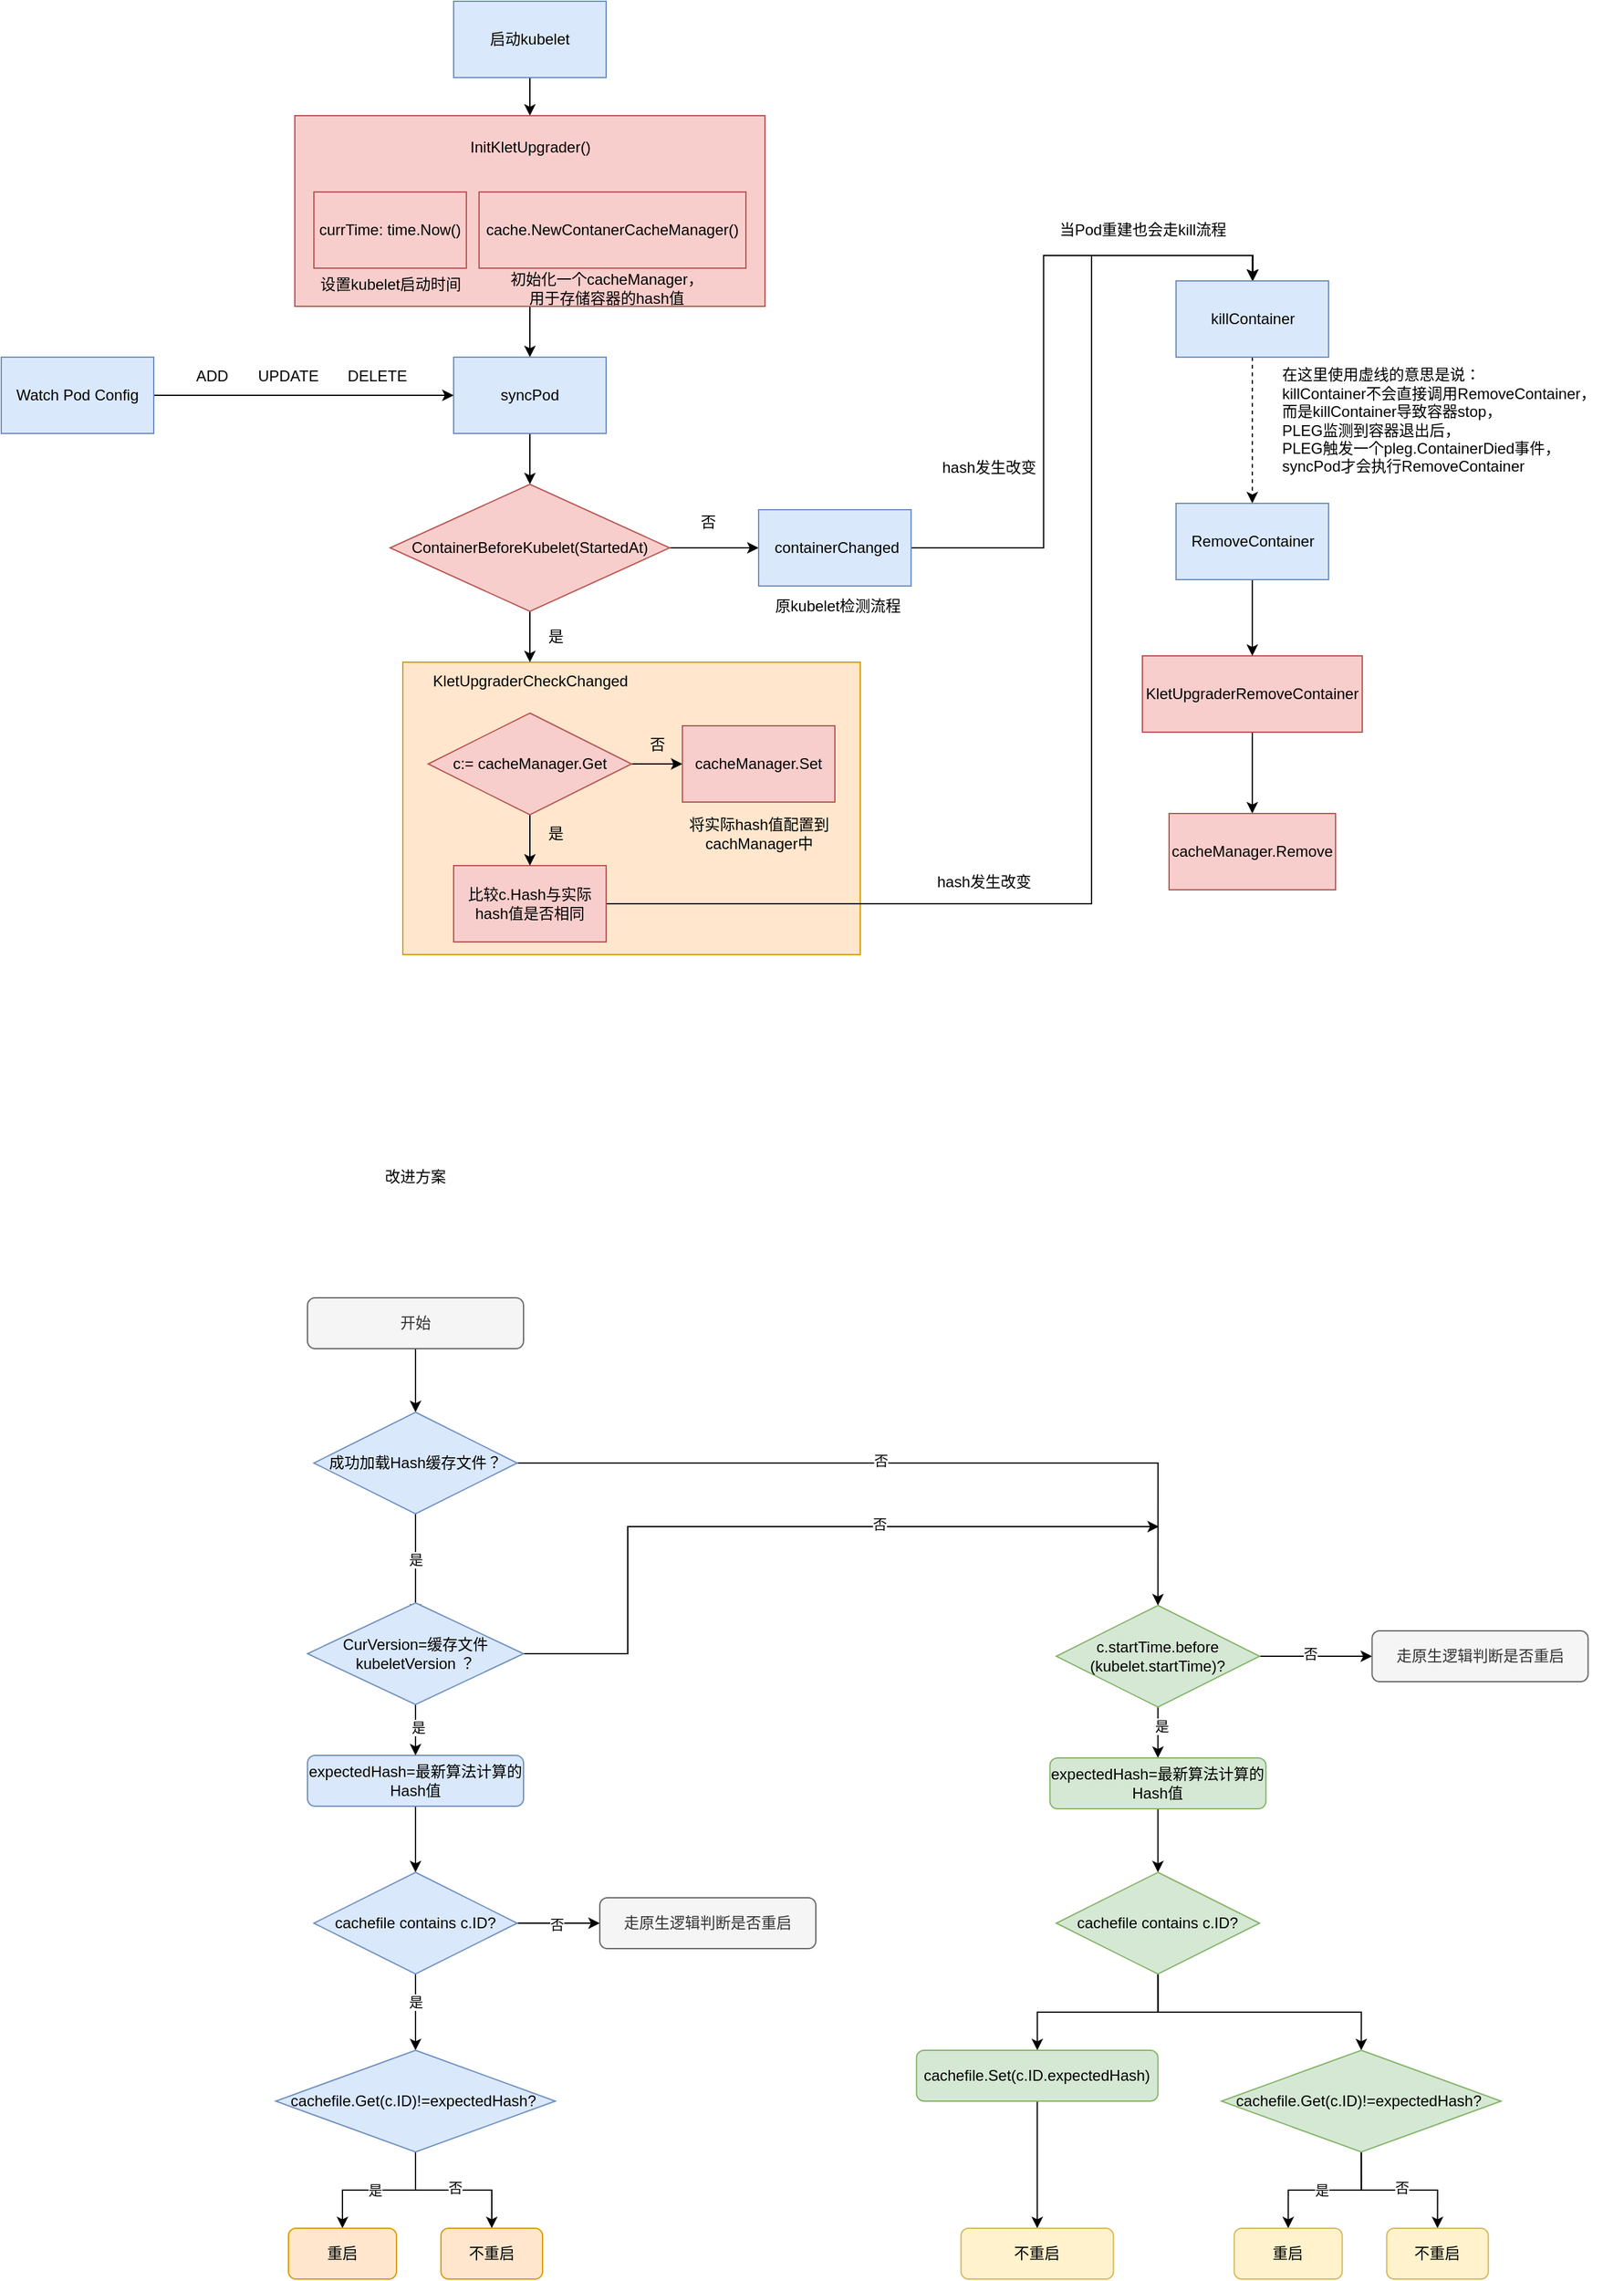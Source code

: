 <mxfile version="22.1.7" type="github">
  <diagram id="X08VomumUoIh8Yne1twp" name="第 1 页">
    <mxGraphModel dx="1147" dy="594" grid="1" gridSize="10" guides="1" tooltips="1" connect="1" arrows="1" fold="1" page="1" pageScale="1" pageWidth="3300" pageHeight="4681" math="0" shadow="0">
      <root>
        <mxCell id="0" />
        <mxCell id="1" parent="0" />
        <mxCell id="TsyQKbCZCgT8LZnBOGjz-36" value="" style="rounded=0;whiteSpace=wrap;html=1;fillColor=#ffe6cc;strokeColor=#d79b00;" parent="1" vertex="1">
          <mxGeometry x="330" y="700" width="360" height="230" as="geometry" />
        </mxCell>
        <mxCell id="TsyQKbCZCgT8LZnBOGjz-11" style="edgeStyle=orthogonalEdgeStyle;rounded=0;orthogonalLoop=1;jettySize=auto;html=1;exitX=0.5;exitY=1;exitDx=0;exitDy=0;entryX=0.5;entryY=0;entryDx=0;entryDy=0;" parent="1" source="TsyQKbCZCgT8LZnBOGjz-1" target="TsyQKbCZCgT8LZnBOGjz-2" edge="1">
          <mxGeometry relative="1" as="geometry" />
        </mxCell>
        <mxCell id="TsyQKbCZCgT8LZnBOGjz-1" value="启动kubelet" style="rounded=0;whiteSpace=wrap;html=1;fillColor=#dae8fc;strokeColor=#6c8ebf;" parent="1" vertex="1">
          <mxGeometry x="370" y="180" width="120" height="60" as="geometry" />
        </mxCell>
        <mxCell id="TsyQKbCZCgT8LZnBOGjz-12" style="edgeStyle=orthogonalEdgeStyle;rounded=0;orthogonalLoop=1;jettySize=auto;html=1;exitX=0.5;exitY=1;exitDx=0;exitDy=0;entryX=0.5;entryY=0;entryDx=0;entryDy=0;" parent="1" source="TsyQKbCZCgT8LZnBOGjz-2" target="TsyQKbCZCgT8LZnBOGjz-3" edge="1">
          <mxGeometry relative="1" as="geometry" />
        </mxCell>
        <mxCell id="TsyQKbCZCgT8LZnBOGjz-2" value="" style="rounded=0;whiteSpace=wrap;html=1;fillColor=#f8cecc;strokeColor=#b85450;" parent="1" vertex="1">
          <mxGeometry x="245" y="270" width="370" height="150" as="geometry" />
        </mxCell>
        <mxCell id="TsyQKbCZCgT8LZnBOGjz-13" style="edgeStyle=orthogonalEdgeStyle;rounded=0;orthogonalLoop=1;jettySize=auto;html=1;exitX=0.5;exitY=1;exitDx=0;exitDy=0;entryX=0.5;entryY=0;entryDx=0;entryDy=0;" parent="1" source="TsyQKbCZCgT8LZnBOGjz-3" target="TsyQKbCZCgT8LZnBOGjz-6" edge="1">
          <mxGeometry relative="1" as="geometry" />
        </mxCell>
        <mxCell id="TsyQKbCZCgT8LZnBOGjz-3" value="syncPod" style="rounded=0;whiteSpace=wrap;html=1;fillColor=#dae8fc;strokeColor=#6c8ebf;" parent="1" vertex="1">
          <mxGeometry x="370" y="460" width="120" height="60" as="geometry" />
        </mxCell>
        <mxCell id="TsyQKbCZCgT8LZnBOGjz-8" style="edgeStyle=orthogonalEdgeStyle;rounded=0;orthogonalLoop=1;jettySize=auto;html=1;exitX=0.5;exitY=1;exitDx=0;exitDy=0;entryX=0.5;entryY=0;entryDx=0;entryDy=0;" parent="1" source="TsyQKbCZCgT8LZnBOGjz-6" edge="1">
          <mxGeometry relative="1" as="geometry">
            <mxPoint x="430" y="700" as="targetPoint" />
          </mxGeometry>
        </mxCell>
        <mxCell id="TsyQKbCZCgT8LZnBOGjz-9" style="edgeStyle=orthogonalEdgeStyle;rounded=0;orthogonalLoop=1;jettySize=auto;html=1;exitX=1;exitY=0.5;exitDx=0;exitDy=0;entryX=0;entryY=0.5;entryDx=0;entryDy=0;" parent="1" source="TsyQKbCZCgT8LZnBOGjz-6" target="TsyQKbCZCgT8LZnBOGjz-7" edge="1">
          <mxGeometry relative="1" as="geometry" />
        </mxCell>
        <mxCell id="TsyQKbCZCgT8LZnBOGjz-6" value="ContainerBeforeKubelet(StartedAt)" style="rhombus;whiteSpace=wrap;html=1;fillColor=#f8cecc;strokeColor=#b85450;" parent="1" vertex="1">
          <mxGeometry x="320" y="560" width="220" height="100" as="geometry" />
        </mxCell>
        <mxCell id="TsyQKbCZCgT8LZnBOGjz-56" style="edgeStyle=orthogonalEdgeStyle;rounded=0;orthogonalLoop=1;jettySize=auto;html=1;exitX=1;exitY=0.5;exitDx=0;exitDy=0;entryX=0.5;entryY=0;entryDx=0;entryDy=0;" parent="1" source="TsyQKbCZCgT8LZnBOGjz-7" target="TsyQKbCZCgT8LZnBOGjz-51" edge="1">
          <mxGeometry relative="1" as="geometry" />
        </mxCell>
        <mxCell id="TsyQKbCZCgT8LZnBOGjz-7" value="&amp;nbsp;containerChanged" style="rounded=0;whiteSpace=wrap;html=1;fillColor=#dae8fc;strokeColor=#6c8ebf;" parent="1" vertex="1">
          <mxGeometry x="610" y="580" width="120" height="60" as="geometry" />
        </mxCell>
        <mxCell id="TsyQKbCZCgT8LZnBOGjz-14" value="否" style="text;html=1;align=center;verticalAlign=middle;resizable=0;points=[];autosize=1;strokeColor=none;fillColor=none;" parent="1" vertex="1">
          <mxGeometry x="550" y="575" width="40" height="30" as="geometry" />
        </mxCell>
        <mxCell id="TsyQKbCZCgT8LZnBOGjz-15" value="是" style="text;html=1;align=center;verticalAlign=middle;resizable=0;points=[];autosize=1;strokeColor=none;fillColor=none;" parent="1" vertex="1">
          <mxGeometry x="430" y="665" width="40" height="30" as="geometry" />
        </mxCell>
        <mxCell id="TsyQKbCZCgT8LZnBOGjz-31" value="currTime: time.Now()" style="rounded=0;whiteSpace=wrap;html=1;fillColor=#f8cecc;strokeColor=#b85450;" parent="1" vertex="1">
          <mxGeometry x="260" y="330" width="120" height="60" as="geometry" />
        </mxCell>
        <mxCell id="TsyQKbCZCgT8LZnBOGjz-32" value="cache.NewContanerCacheManager()" style="rounded=0;whiteSpace=wrap;html=1;fillColor=#f8cecc;strokeColor=#b85450;" parent="1" vertex="1">
          <mxGeometry x="390" y="330" width="210" height="60" as="geometry" />
        </mxCell>
        <mxCell id="TsyQKbCZCgT8LZnBOGjz-33" value="&lt;span style=&quot;&quot;&gt;InitKletUpgrader()&lt;/span&gt;" style="text;html=1;align=center;verticalAlign=middle;resizable=0;points=[];autosize=1;strokeColor=none;fillColor=none;" parent="1" vertex="1">
          <mxGeometry x="370" y="280" width="120" height="30" as="geometry" />
        </mxCell>
        <mxCell id="TsyQKbCZCgT8LZnBOGjz-58" style="edgeStyle=orthogonalEdgeStyle;rounded=0;orthogonalLoop=1;jettySize=auto;html=1;exitX=1;exitY=0.5;exitDx=0;exitDy=0;entryX=0.5;entryY=0;entryDx=0;entryDy=0;" parent="1" source="TsyQKbCZCgT8LZnBOGjz-37" target="TsyQKbCZCgT8LZnBOGjz-51" edge="1">
          <mxGeometry relative="1" as="geometry">
            <Array as="points">
              <mxPoint x="872" y="890" />
              <mxPoint x="872" y="380" />
              <mxPoint x="999" y="380" />
              <mxPoint x="999" y="400" />
            </Array>
          </mxGeometry>
        </mxCell>
        <mxCell id="TsyQKbCZCgT8LZnBOGjz-37" value="比较c.Hash与实际hash值是否相同" style="rounded=0;whiteSpace=wrap;html=1;fillColor=#f8cecc;strokeColor=#b85450;" parent="1" vertex="1">
          <mxGeometry x="370" y="860" width="120" height="60" as="geometry" />
        </mxCell>
        <mxCell id="TsyQKbCZCgT8LZnBOGjz-41" style="edgeStyle=orthogonalEdgeStyle;rounded=0;orthogonalLoop=1;jettySize=auto;html=1;exitX=1;exitY=0.5;exitDx=0;exitDy=0;entryX=0;entryY=0.5;entryDx=0;entryDy=0;" parent="1" source="TsyQKbCZCgT8LZnBOGjz-38" target="TsyQKbCZCgT8LZnBOGjz-39" edge="1">
          <mxGeometry relative="1" as="geometry" />
        </mxCell>
        <mxCell id="TsyQKbCZCgT8LZnBOGjz-42" style="edgeStyle=orthogonalEdgeStyle;rounded=0;orthogonalLoop=1;jettySize=auto;html=1;exitX=0.5;exitY=1;exitDx=0;exitDy=0;entryX=0.5;entryY=0;entryDx=0;entryDy=0;" parent="1" source="TsyQKbCZCgT8LZnBOGjz-38" target="TsyQKbCZCgT8LZnBOGjz-37" edge="1">
          <mxGeometry relative="1" as="geometry" />
        </mxCell>
        <mxCell id="TsyQKbCZCgT8LZnBOGjz-38" value="c:= cacheManager.Get" style="rhombus;whiteSpace=wrap;html=1;fillColor=#f8cecc;strokeColor=#b85450;" parent="1" vertex="1">
          <mxGeometry x="350" y="740" width="160" height="80" as="geometry" />
        </mxCell>
        <mxCell id="TsyQKbCZCgT8LZnBOGjz-39" value="cacheManager.Set" style="rounded=0;whiteSpace=wrap;html=1;fillColor=#f8cecc;strokeColor=#b85450;" parent="1" vertex="1">
          <mxGeometry x="550" y="750" width="120" height="60" as="geometry" />
        </mxCell>
        <mxCell id="TsyQKbCZCgT8LZnBOGjz-40" value="&lt;span style=&quot;&quot;&gt;KletUpgraderCheckChanged&lt;/span&gt;" style="text;html=1;align=center;verticalAlign=middle;resizable=0;points=[];autosize=1;strokeColor=none;fillColor=none;" parent="1" vertex="1">
          <mxGeometry x="340" y="700" width="180" height="30" as="geometry" />
        </mxCell>
        <mxCell id="TsyQKbCZCgT8LZnBOGjz-43" value="是" style="text;html=1;align=center;verticalAlign=middle;resizable=0;points=[];autosize=1;strokeColor=none;fillColor=none;" parent="1" vertex="1">
          <mxGeometry x="430" y="820" width="40" height="30" as="geometry" />
        </mxCell>
        <mxCell id="TsyQKbCZCgT8LZnBOGjz-44" value="否" style="text;html=1;align=center;verticalAlign=middle;resizable=0;points=[];autosize=1;strokeColor=none;fillColor=none;" parent="1" vertex="1">
          <mxGeometry x="510" y="750" width="40" height="30" as="geometry" />
        </mxCell>
        <mxCell id="TsyQKbCZCgT8LZnBOGjz-45" value="将实际hash值配置到&lt;br&gt;cachManager中" style="text;html=1;align=center;verticalAlign=middle;resizable=0;points=[];autosize=1;strokeColor=none;fillColor=none;" parent="1" vertex="1">
          <mxGeometry x="546" y="814.5" width="128" height="41" as="geometry" />
        </mxCell>
        <mxCell id="TsyQKbCZCgT8LZnBOGjz-46" value="设置kubelet启动时间" style="text;html=1;align=center;verticalAlign=middle;resizable=0;points=[];autosize=1;strokeColor=none;fillColor=none;" parent="1" vertex="1">
          <mxGeometry x="255.5" y="390" width="129" height="26" as="geometry" />
        </mxCell>
        <mxCell id="TsyQKbCZCgT8LZnBOGjz-47" value="初始化一个cacheManager，&lt;br&gt;用于存储容器的hash值" style="text;html=1;align=center;verticalAlign=middle;resizable=0;points=[];autosize=1;strokeColor=none;fillColor=none;" parent="1" vertex="1">
          <mxGeometry x="405" y="385" width="169" height="41" as="geometry" />
        </mxCell>
        <mxCell id="TsyQKbCZCgT8LZnBOGjz-48" value="原kubelet检测流程" style="text;html=1;align=center;verticalAlign=middle;resizable=0;points=[];autosize=1;strokeColor=none;fillColor=none;" parent="1" vertex="1">
          <mxGeometry x="613" y="643" width="117" height="26" as="geometry" />
        </mxCell>
        <mxCell id="Ekf6UQXlWdaxA95qZDJb-3" style="edgeStyle=orthogonalEdgeStyle;rounded=0;orthogonalLoop=1;jettySize=auto;html=1;exitX=0.5;exitY=1;exitDx=0;exitDy=0;entryX=0.5;entryY=0;entryDx=0;entryDy=0;dashed=1;" parent="1" source="TsyQKbCZCgT8LZnBOGjz-51" target="Ekf6UQXlWdaxA95qZDJb-1" edge="1">
          <mxGeometry relative="1" as="geometry" />
        </mxCell>
        <mxCell id="TsyQKbCZCgT8LZnBOGjz-51" value="killContainer" style="rounded=0;whiteSpace=wrap;html=1;fillColor=#dae8fc;strokeColor=#6c8ebf;" parent="1" vertex="1">
          <mxGeometry x="938.5" y="400" width="120" height="60" as="geometry" />
        </mxCell>
        <mxCell id="TsyQKbCZCgT8LZnBOGjz-61" style="edgeStyle=orthogonalEdgeStyle;rounded=0;orthogonalLoop=1;jettySize=auto;html=1;exitX=0.5;exitY=1;exitDx=0;exitDy=0;" parent="1" source="TsyQKbCZCgT8LZnBOGjz-52" target="TsyQKbCZCgT8LZnBOGjz-54" edge="1">
          <mxGeometry relative="1" as="geometry" />
        </mxCell>
        <mxCell id="TsyQKbCZCgT8LZnBOGjz-52" value="KletUpgraderRemoveContainer" style="rounded=0;whiteSpace=wrap;html=1;fillColor=#f8cecc;strokeColor=#b85450;" parent="1" vertex="1">
          <mxGeometry x="912" y="695" width="173" height="60" as="geometry" />
        </mxCell>
        <mxCell id="TsyQKbCZCgT8LZnBOGjz-54" value="cacheManager.Remove" style="rounded=0;whiteSpace=wrap;html=1;fillColor=#f8cecc;strokeColor=#b85450;" parent="1" vertex="1">
          <mxGeometry x="933" y="819" width="131" height="60" as="geometry" />
        </mxCell>
        <mxCell id="TsyQKbCZCgT8LZnBOGjz-57" value="hash发生改变" style="text;html=1;align=center;verticalAlign=middle;resizable=0;points=[];autosize=1;strokeColor=none;fillColor=none;" parent="1" vertex="1">
          <mxGeometry x="745" y="534" width="92" height="26" as="geometry" />
        </mxCell>
        <mxCell id="TsyQKbCZCgT8LZnBOGjz-59" value="hash发生改变" style="text;html=1;align=center;verticalAlign=middle;resizable=0;points=[];autosize=1;strokeColor=none;fillColor=none;" parent="1" vertex="1">
          <mxGeometry x="741" y="860" width="92" height="26" as="geometry" />
        </mxCell>
        <mxCell id="TsyQKbCZCgT8LZnBOGjz-62" value="当Pod重建也会走kill流程" style="text;html=1;align=center;verticalAlign=middle;resizable=0;points=[];autosize=1;strokeColor=none;fillColor=none;" parent="1" vertex="1">
          <mxGeometry x="837" y="347" width="149" height="26" as="geometry" />
        </mxCell>
        <mxCell id="xDdGaNGWfIoi0RZwzz1z-3" style="edgeStyle=orthogonalEdgeStyle;rounded=0;orthogonalLoop=1;jettySize=auto;html=1;exitX=1;exitY=0.5;exitDx=0;exitDy=0;entryX=0;entryY=0.5;entryDx=0;entryDy=0;" parent="1" source="xDdGaNGWfIoi0RZwzz1z-2" target="TsyQKbCZCgT8LZnBOGjz-3" edge="1">
          <mxGeometry relative="1" as="geometry" />
        </mxCell>
        <mxCell id="xDdGaNGWfIoi0RZwzz1z-2" value="Watch Pod Config" style="rounded=0;whiteSpace=wrap;html=1;fillColor=#dae8fc;strokeColor=#6c8ebf;" parent="1" vertex="1">
          <mxGeometry x="14" y="460" width="120" height="60" as="geometry" />
        </mxCell>
        <mxCell id="xDdGaNGWfIoi0RZwzz1z-4" value="ADD" style="text;html=1;strokeColor=none;fillColor=none;align=center;verticalAlign=middle;whiteSpace=wrap;rounded=0;" parent="1" vertex="1">
          <mxGeometry x="150" y="460" width="60" height="30" as="geometry" />
        </mxCell>
        <mxCell id="xDdGaNGWfIoi0RZwzz1z-5" value="UPDATE" style="text;html=1;strokeColor=none;fillColor=none;align=center;verticalAlign=middle;whiteSpace=wrap;rounded=0;" parent="1" vertex="1">
          <mxGeometry x="210" y="460" width="60" height="30" as="geometry" />
        </mxCell>
        <mxCell id="xDdGaNGWfIoi0RZwzz1z-6" value="DELETE" style="text;html=1;strokeColor=none;fillColor=none;align=center;verticalAlign=middle;whiteSpace=wrap;rounded=0;" parent="1" vertex="1">
          <mxGeometry x="280" y="460" width="60" height="30" as="geometry" />
        </mxCell>
        <mxCell id="Ekf6UQXlWdaxA95qZDJb-4" style="edgeStyle=orthogonalEdgeStyle;rounded=0;orthogonalLoop=1;jettySize=auto;html=1;exitX=0.5;exitY=1;exitDx=0;exitDy=0;entryX=0.5;entryY=0;entryDx=0;entryDy=0;" parent="1" source="Ekf6UQXlWdaxA95qZDJb-1" target="TsyQKbCZCgT8LZnBOGjz-52" edge="1">
          <mxGeometry relative="1" as="geometry" />
        </mxCell>
        <mxCell id="Ekf6UQXlWdaxA95qZDJb-1" value="RemoveContainer" style="rounded=0;whiteSpace=wrap;html=1;fillColor=#dae8fc;strokeColor=#6c8ebf;" parent="1" vertex="1">
          <mxGeometry x="938.5" y="575" width="120" height="60" as="geometry" />
        </mxCell>
        <mxCell id="Ekf6UQXlWdaxA95qZDJb-5" value="在这里使用虚线的意思是说：&lt;br&gt;killContainer不会直接调用RemoveContainer，&lt;br&gt;而是killContainer导致容器stop，&lt;br&gt;PLEG监测到容器退出后，&lt;br&gt;PLEG触发一个pleg.ContainerDied事件，&lt;br&gt;syncPod才会执行RemoveContainer" style="text;html=1;align=left;verticalAlign=middle;resizable=0;points=[];autosize=1;strokeColor=none;fillColor=none;" parent="1" vertex="1">
          <mxGeometry x="1020" y="460" width="270" height="100" as="geometry" />
        </mxCell>
        <mxCell id="SOO87dWuf3kkd2oeQRvu-1" value="改进方案" style="text;html=1;strokeColor=none;fillColor=none;align=center;verticalAlign=middle;whiteSpace=wrap;rounded=0;" vertex="1" parent="1">
          <mxGeometry x="310" y="1090" width="60" height="30" as="geometry" />
        </mxCell>
        <mxCell id="SOO87dWuf3kkd2oeQRvu-9" style="edgeStyle=orthogonalEdgeStyle;rounded=0;orthogonalLoop=1;jettySize=auto;html=1;exitX=0.5;exitY=1;exitDx=0;exitDy=0;entryX=0.5;entryY=0;entryDx=0;entryDy=0;" edge="1" parent="1" source="SOO87dWuf3kkd2oeQRvu-3" target="SOO87dWuf3kkd2oeQRvu-8">
          <mxGeometry relative="1" as="geometry" />
        </mxCell>
        <mxCell id="SOO87dWuf3kkd2oeQRvu-3" value="开始" style="rounded=1;whiteSpace=wrap;html=1;fillColor=#f5f5f5;fontColor=#333333;strokeColor=#666666;" vertex="1" parent="1">
          <mxGeometry x="255" y="1200" width="170" height="40" as="geometry" />
        </mxCell>
        <mxCell id="SOO87dWuf3kkd2oeQRvu-6" style="edgeStyle=orthogonalEdgeStyle;rounded=0;orthogonalLoop=1;jettySize=auto;html=1;exitX=1;exitY=0.5;exitDx=0;exitDy=0;entryX=0;entryY=0.5;entryDx=0;entryDy=0;" edge="1" parent="1" source="SOO87dWuf3kkd2oeQRvu-4" target="SOO87dWuf3kkd2oeQRvu-5">
          <mxGeometry relative="1" as="geometry" />
        </mxCell>
        <mxCell id="SOO87dWuf3kkd2oeQRvu-64" value="否" style="edgeLabel;html=1;align=center;verticalAlign=middle;resizable=0;points=[];" vertex="1" connectable="0" parent="SOO87dWuf3kkd2oeQRvu-6">
          <mxGeometry x="-0.115" y="2" relative="1" as="geometry">
            <mxPoint as="offset" />
          </mxGeometry>
        </mxCell>
        <mxCell id="SOO87dWuf3kkd2oeQRvu-29" style="edgeStyle=orthogonalEdgeStyle;rounded=0;orthogonalLoop=1;jettySize=auto;html=1;exitX=0.5;exitY=1;exitDx=0;exitDy=0;entryX=0.5;entryY=0;entryDx=0;entryDy=0;" edge="1" parent="1" source="SOO87dWuf3kkd2oeQRvu-4" target="SOO87dWuf3kkd2oeQRvu-18">
          <mxGeometry relative="1" as="geometry" />
        </mxCell>
        <mxCell id="SOO87dWuf3kkd2oeQRvu-63" value="是" style="edgeLabel;html=1;align=center;verticalAlign=middle;resizable=0;points=[];" vertex="1" connectable="0" parent="SOO87dWuf3kkd2oeQRvu-29">
          <mxGeometry x="-0.28" y="2" relative="1" as="geometry">
            <mxPoint as="offset" />
          </mxGeometry>
        </mxCell>
        <mxCell id="SOO87dWuf3kkd2oeQRvu-4" value="c.startTime.before&lt;br&gt;(kubelet.startTime)?" style="rhombus;whiteSpace=wrap;html=1;fillColor=#d5e8d4;strokeColor=#82b366;" vertex="1" parent="1">
          <mxGeometry x="844.25" y="1442" width="160" height="80" as="geometry" />
        </mxCell>
        <mxCell id="SOO87dWuf3kkd2oeQRvu-5" value="走原生逻辑判断是否重启" style="rounded=1;whiteSpace=wrap;html=1;fillColor=#f5f5f5;fontColor=#333333;strokeColor=#666666;" vertex="1" parent="1">
          <mxGeometry x="1092.75" y="1462" width="170" height="40" as="geometry" />
        </mxCell>
        <mxCell id="SOO87dWuf3kkd2oeQRvu-12" style="edgeStyle=orthogonalEdgeStyle;rounded=0;orthogonalLoop=1;jettySize=auto;html=1;exitX=1;exitY=0.5;exitDx=0;exitDy=0;entryX=0.5;entryY=0;entryDx=0;entryDy=0;" edge="1" parent="1" source="SOO87dWuf3kkd2oeQRvu-8" target="SOO87dWuf3kkd2oeQRvu-4">
          <mxGeometry relative="1" as="geometry" />
        </mxCell>
        <mxCell id="SOO87dWuf3kkd2oeQRvu-47" value="否" style="edgeLabel;html=1;align=center;verticalAlign=middle;resizable=0;points=[];" vertex="1" connectable="0" parent="SOO87dWuf3kkd2oeQRvu-12">
          <mxGeometry x="-0.072" y="3" relative="1" as="geometry">
            <mxPoint y="1" as="offset" />
          </mxGeometry>
        </mxCell>
        <mxCell id="SOO87dWuf3kkd2oeQRvu-23" style="edgeStyle=orthogonalEdgeStyle;rounded=0;orthogonalLoop=1;jettySize=auto;html=1;exitX=0.5;exitY=1;exitDx=0;exitDy=0;entryX=0.5;entryY=0;entryDx=0;entryDy=0;" edge="1" parent="1" source="SOO87dWuf3kkd2oeQRvu-8">
          <mxGeometry relative="1" as="geometry">
            <mxPoint x="340" y="1450" as="targetPoint" />
          </mxGeometry>
        </mxCell>
        <mxCell id="SOO87dWuf3kkd2oeQRvu-26" value="是" style="edgeLabel;html=1;align=center;verticalAlign=middle;resizable=0;points=[];" vertex="1" connectable="0" parent="SOO87dWuf3kkd2oeQRvu-23">
          <mxGeometry x="-0.106" relative="1" as="geometry">
            <mxPoint as="offset" />
          </mxGeometry>
        </mxCell>
        <mxCell id="SOO87dWuf3kkd2oeQRvu-8" value="成功加载Hash缓存文件？" style="rhombus;whiteSpace=wrap;html=1;fillColor=#dae8fc;strokeColor=#6c8ebf;" vertex="1" parent="1">
          <mxGeometry x="260" y="1290" width="160" height="80" as="geometry" />
        </mxCell>
        <mxCell id="SOO87dWuf3kkd2oeQRvu-34" style="edgeStyle=orthogonalEdgeStyle;rounded=0;orthogonalLoop=1;jettySize=auto;html=1;exitX=0.5;exitY=1;exitDx=0;exitDy=0;entryX=0.5;entryY=0;entryDx=0;entryDy=0;" edge="1" parent="1" source="SOO87dWuf3kkd2oeQRvu-18" target="SOO87dWuf3kkd2oeQRvu-31">
          <mxGeometry relative="1" as="geometry" />
        </mxCell>
        <mxCell id="SOO87dWuf3kkd2oeQRvu-18" value="expectedHash=最新算法计算的Hash值" style="rounded=1;whiteSpace=wrap;html=1;fillColor=#d5e8d4;strokeColor=#82b366;" vertex="1" parent="1">
          <mxGeometry x="839.25" y="1562" width="170" height="40" as="geometry" />
        </mxCell>
        <mxCell id="SOO87dWuf3kkd2oeQRvu-21" style="edgeStyle=orthogonalEdgeStyle;rounded=0;orthogonalLoop=1;jettySize=auto;html=1;exitX=0.5;exitY=1;exitDx=0;exitDy=0;entryX=0.5;entryY=0;entryDx=0;entryDy=0;" edge="1" parent="1" source="SOO87dWuf3kkd2oeQRvu-19" target="SOO87dWuf3kkd2oeQRvu-20">
          <mxGeometry relative="1" as="geometry" />
        </mxCell>
        <mxCell id="SOO87dWuf3kkd2oeQRvu-19" value="expectedHash=最新算法计算的Hash值" style="rounded=1;whiteSpace=wrap;html=1;fillColor=#dae8fc;strokeColor=#6c8ebf;" vertex="1" parent="1">
          <mxGeometry x="255" y="1560" width="170" height="40" as="geometry" />
        </mxCell>
        <mxCell id="SOO87dWuf3kkd2oeQRvu-58" style="edgeStyle=orthogonalEdgeStyle;rounded=0;orthogonalLoop=1;jettySize=auto;html=1;exitX=0.5;exitY=1;exitDx=0;exitDy=0;entryX=0.5;entryY=0;entryDx=0;entryDy=0;" edge="1" parent="1" source="SOO87dWuf3kkd2oeQRvu-20" target="SOO87dWuf3kkd2oeQRvu-55">
          <mxGeometry relative="1" as="geometry" />
        </mxCell>
        <mxCell id="SOO87dWuf3kkd2oeQRvu-59" value="是" style="edgeLabel;html=1;align=center;verticalAlign=middle;resizable=0;points=[];" vertex="1" connectable="0" parent="SOO87dWuf3kkd2oeQRvu-58">
          <mxGeometry x="-0.283" relative="1" as="geometry">
            <mxPoint as="offset" />
          </mxGeometry>
        </mxCell>
        <mxCell id="SOO87dWuf3kkd2oeQRvu-65" style="edgeStyle=orthogonalEdgeStyle;rounded=0;orthogonalLoop=1;jettySize=auto;html=1;exitX=1;exitY=0.5;exitDx=0;exitDy=0;entryX=0;entryY=0.5;entryDx=0;entryDy=0;" edge="1" parent="1" source="SOO87dWuf3kkd2oeQRvu-20" target="SOO87dWuf3kkd2oeQRvu-49">
          <mxGeometry relative="1" as="geometry" />
        </mxCell>
        <mxCell id="SOO87dWuf3kkd2oeQRvu-66" value="否" style="edgeLabel;html=1;align=center;verticalAlign=middle;resizable=0;points=[];" vertex="1" connectable="0" parent="SOO87dWuf3kkd2oeQRvu-65">
          <mxGeometry x="-0.059" y="-1" relative="1" as="geometry">
            <mxPoint as="offset" />
          </mxGeometry>
        </mxCell>
        <mxCell id="SOO87dWuf3kkd2oeQRvu-20" value="cachefile contains c.ID?" style="rhombus;whiteSpace=wrap;html=1;fillColor=#dae8fc;strokeColor=#6c8ebf;" vertex="1" parent="1">
          <mxGeometry x="260" y="1652" width="160" height="80" as="geometry" />
        </mxCell>
        <mxCell id="SOO87dWuf3kkd2oeQRvu-27" style="edgeStyle=orthogonalEdgeStyle;rounded=0;orthogonalLoop=1;jettySize=auto;html=1;exitX=1;exitY=0.5;exitDx=0;exitDy=0;" edge="1" parent="1" source="SOO87dWuf3kkd2oeQRvu-25">
          <mxGeometry relative="1" as="geometry">
            <mxPoint x="925" y="1380" as="targetPoint" />
            <mxPoint x="430" y="1480" as="sourcePoint" />
            <Array as="points">
              <mxPoint x="507" y="1480" />
              <mxPoint x="507" y="1380" />
            </Array>
          </mxGeometry>
        </mxCell>
        <mxCell id="SOO87dWuf3kkd2oeQRvu-61" value="否" style="edgeLabel;html=1;align=center;verticalAlign=middle;resizable=0;points=[];" vertex="1" connectable="0" parent="SOO87dWuf3kkd2oeQRvu-27">
          <mxGeometry x="0.267" y="2" relative="1" as="geometry">
            <mxPoint as="offset" />
          </mxGeometry>
        </mxCell>
        <mxCell id="SOO87dWuf3kkd2oeQRvu-30" style="edgeStyle=orthogonalEdgeStyle;rounded=0;orthogonalLoop=1;jettySize=auto;html=1;exitX=0.5;exitY=1;exitDx=0;exitDy=0;entryX=0.5;entryY=0;entryDx=0;entryDy=0;" edge="1" parent="1" source="SOO87dWuf3kkd2oeQRvu-25" target="SOO87dWuf3kkd2oeQRvu-19">
          <mxGeometry relative="1" as="geometry" />
        </mxCell>
        <mxCell id="SOO87dWuf3kkd2oeQRvu-62" value="是" style="edgeLabel;html=1;align=center;verticalAlign=middle;resizable=0;points=[];" vertex="1" connectable="0" parent="SOO87dWuf3kkd2oeQRvu-30">
          <mxGeometry x="-0.1" y="2" relative="1" as="geometry">
            <mxPoint as="offset" />
          </mxGeometry>
        </mxCell>
        <mxCell id="SOO87dWuf3kkd2oeQRvu-25" value="CurVersion=缓存文件&lt;br&gt;kubeletVersion ？" style="rhombus;whiteSpace=wrap;html=1;fillColor=#dae8fc;strokeColor=#6c8ebf;" vertex="1" parent="1">
          <mxGeometry x="255" y="1440" width="170" height="80" as="geometry" />
        </mxCell>
        <mxCell id="SOO87dWuf3kkd2oeQRvu-39" style="edgeStyle=orthogonalEdgeStyle;rounded=0;orthogonalLoop=1;jettySize=auto;html=1;exitX=0.5;exitY=1;exitDx=0;exitDy=0;" edge="1" parent="1" source="SOO87dWuf3kkd2oeQRvu-31" target="SOO87dWuf3kkd2oeQRvu-32">
          <mxGeometry relative="1" as="geometry" />
        </mxCell>
        <mxCell id="SOO87dWuf3kkd2oeQRvu-40" style="edgeStyle=orthogonalEdgeStyle;rounded=0;orthogonalLoop=1;jettySize=auto;html=1;exitX=0.5;exitY=1;exitDx=0;exitDy=0;entryX=0.5;entryY=0;entryDx=0;entryDy=0;" edge="1" parent="1" source="SOO87dWuf3kkd2oeQRvu-31" target="SOO87dWuf3kkd2oeQRvu-33">
          <mxGeometry relative="1" as="geometry" />
        </mxCell>
        <mxCell id="SOO87dWuf3kkd2oeQRvu-31" value="cachefile contains c.ID?" style="rhombus;whiteSpace=wrap;html=1;fillColor=#d5e8d4;strokeColor=#82b366;" vertex="1" parent="1">
          <mxGeometry x="844.25" y="1652" width="160" height="80" as="geometry" />
        </mxCell>
        <mxCell id="SOO87dWuf3kkd2oeQRvu-41" style="edgeStyle=orthogonalEdgeStyle;rounded=0;orthogonalLoop=1;jettySize=auto;html=1;exitX=0.5;exitY=1;exitDx=0;exitDy=0;entryX=0.5;entryY=0;entryDx=0;entryDy=0;" edge="1" parent="1" source="SOO87dWuf3kkd2oeQRvu-32" target="SOO87dWuf3kkd2oeQRvu-36">
          <mxGeometry relative="1" as="geometry" />
        </mxCell>
        <mxCell id="SOO87dWuf3kkd2oeQRvu-32" value="cachefile.Set(c.ID.expectedHash)" style="rounded=1;whiteSpace=wrap;html=1;fillColor=#d5e8d4;strokeColor=#82b366;" vertex="1" parent="1">
          <mxGeometry x="734.25" y="1792" width="190" height="40" as="geometry" />
        </mxCell>
        <mxCell id="SOO87dWuf3kkd2oeQRvu-42" style="edgeStyle=orthogonalEdgeStyle;rounded=0;orthogonalLoop=1;jettySize=auto;html=1;exitX=0.5;exitY=1;exitDx=0;exitDy=0;entryX=0.5;entryY=0;entryDx=0;entryDy=0;" edge="1" parent="1" source="SOO87dWuf3kkd2oeQRvu-33" target="SOO87dWuf3kkd2oeQRvu-37">
          <mxGeometry relative="1" as="geometry" />
        </mxCell>
        <mxCell id="SOO87dWuf3kkd2oeQRvu-44" value="是" style="edgeLabel;html=1;align=center;verticalAlign=middle;resizable=0;points=[];" vertex="1" connectable="0" parent="SOO87dWuf3kkd2oeQRvu-42">
          <mxGeometry x="0.055" relative="1" as="geometry">
            <mxPoint as="offset" />
          </mxGeometry>
        </mxCell>
        <mxCell id="SOO87dWuf3kkd2oeQRvu-43" style="edgeStyle=orthogonalEdgeStyle;rounded=0;orthogonalLoop=1;jettySize=auto;html=1;exitX=0.5;exitY=1;exitDx=0;exitDy=0;entryX=0.5;entryY=0;entryDx=0;entryDy=0;" edge="1" parent="1" source="SOO87dWuf3kkd2oeQRvu-33" target="SOO87dWuf3kkd2oeQRvu-38">
          <mxGeometry relative="1" as="geometry" />
        </mxCell>
        <mxCell id="SOO87dWuf3kkd2oeQRvu-45" value="否" style="edgeLabel;html=1;align=center;verticalAlign=middle;resizable=0;points=[];" vertex="1" connectable="0" parent="SOO87dWuf3kkd2oeQRvu-43">
          <mxGeometry x="0.017" y="2" relative="1" as="geometry">
            <mxPoint as="offset" />
          </mxGeometry>
        </mxCell>
        <mxCell id="SOO87dWuf3kkd2oeQRvu-33" value="cachefile.Get(c.ID)!=expectedHash?&amp;nbsp;" style="rhombus;whiteSpace=wrap;html=1;fillColor=#d5e8d4;strokeColor=#82b366;" vertex="1" parent="1">
          <mxGeometry x="974.25" y="1792" width="220" height="80" as="geometry" />
        </mxCell>
        <mxCell id="SOO87dWuf3kkd2oeQRvu-36" value="不重启" style="rounded=1;whiteSpace=wrap;html=1;fillColor=#fff2cc;strokeColor=#d6b656;" vertex="1" parent="1">
          <mxGeometry x="769.25" y="1932" width="120" height="40" as="geometry" />
        </mxCell>
        <mxCell id="SOO87dWuf3kkd2oeQRvu-37" value="&lt;span style=&quot;font-weight: 400;&quot;&gt;重启&lt;/span&gt;" style="rounded=1;whiteSpace=wrap;html=1;fontStyle=1;fillColor=#fff2cc;strokeColor=#d6b656;" vertex="1" parent="1">
          <mxGeometry x="984.25" y="1932" width="85" height="40" as="geometry" />
        </mxCell>
        <mxCell id="SOO87dWuf3kkd2oeQRvu-38" value="&lt;span style=&quot;font-weight: normal;&quot;&gt;不重启&lt;/span&gt;" style="rounded=1;whiteSpace=wrap;html=1;fontStyle=1;fillColor=#fff2cc;strokeColor=#d6b656;" vertex="1" parent="1">
          <mxGeometry x="1104.25" y="1932" width="80" height="40" as="geometry" />
        </mxCell>
        <mxCell id="SOO87dWuf3kkd2oeQRvu-49" value="走原生逻辑判断是否重启" style="rounded=1;whiteSpace=wrap;html=1;fillColor=#f5f5f5;fontColor=#333333;strokeColor=#666666;" vertex="1" parent="1">
          <mxGeometry x="485" y="1672" width="170" height="40" as="geometry" />
        </mxCell>
        <mxCell id="SOO87dWuf3kkd2oeQRvu-51" style="edgeStyle=orthogonalEdgeStyle;rounded=0;orthogonalLoop=1;jettySize=auto;html=1;exitX=0.5;exitY=1;exitDx=0;exitDy=0;entryX=0.5;entryY=0;entryDx=0;entryDy=0;" edge="1" parent="1" source="SOO87dWuf3kkd2oeQRvu-55" target="SOO87dWuf3kkd2oeQRvu-56">
          <mxGeometry relative="1" as="geometry" />
        </mxCell>
        <mxCell id="SOO87dWuf3kkd2oeQRvu-52" value="是" style="edgeLabel;html=1;align=center;verticalAlign=middle;resizable=0;points=[];" vertex="1" connectable="0" parent="SOO87dWuf3kkd2oeQRvu-51">
          <mxGeometry x="0.055" relative="1" as="geometry">
            <mxPoint as="offset" />
          </mxGeometry>
        </mxCell>
        <mxCell id="SOO87dWuf3kkd2oeQRvu-53" style="edgeStyle=orthogonalEdgeStyle;rounded=0;orthogonalLoop=1;jettySize=auto;html=1;exitX=0.5;exitY=1;exitDx=0;exitDy=0;entryX=0.5;entryY=0;entryDx=0;entryDy=0;" edge="1" parent="1" source="SOO87dWuf3kkd2oeQRvu-55" target="SOO87dWuf3kkd2oeQRvu-57">
          <mxGeometry relative="1" as="geometry" />
        </mxCell>
        <mxCell id="SOO87dWuf3kkd2oeQRvu-54" value="否" style="edgeLabel;html=1;align=center;verticalAlign=middle;resizable=0;points=[];" vertex="1" connectable="0" parent="SOO87dWuf3kkd2oeQRvu-53">
          <mxGeometry x="0.017" y="2" relative="1" as="geometry">
            <mxPoint as="offset" />
          </mxGeometry>
        </mxCell>
        <mxCell id="SOO87dWuf3kkd2oeQRvu-55" value="cachefile.Get(c.ID)!=expectedHash?&amp;nbsp;" style="rhombus;whiteSpace=wrap;html=1;fillColor=#dae8fc;strokeColor=#6c8ebf;" vertex="1" parent="1">
          <mxGeometry x="230" y="1792" width="220" height="80" as="geometry" />
        </mxCell>
        <mxCell id="SOO87dWuf3kkd2oeQRvu-56" value="&lt;span style=&quot;font-weight: 400;&quot;&gt;重启&lt;/span&gt;" style="rounded=1;whiteSpace=wrap;html=1;fontStyle=1;fillColor=#ffe6cc;strokeColor=#d79b00;" vertex="1" parent="1">
          <mxGeometry x="240" y="1932" width="85" height="40" as="geometry" />
        </mxCell>
        <mxCell id="SOO87dWuf3kkd2oeQRvu-57" value="&lt;span style=&quot;font-weight: normal;&quot;&gt;不重启&lt;/span&gt;" style="rounded=1;whiteSpace=wrap;html=1;fontStyle=1;fillColor=#ffe6cc;strokeColor=#d79b00;" vertex="1" parent="1">
          <mxGeometry x="360" y="1932" width="80" height="40" as="geometry" />
        </mxCell>
      </root>
    </mxGraphModel>
  </diagram>
</mxfile>
